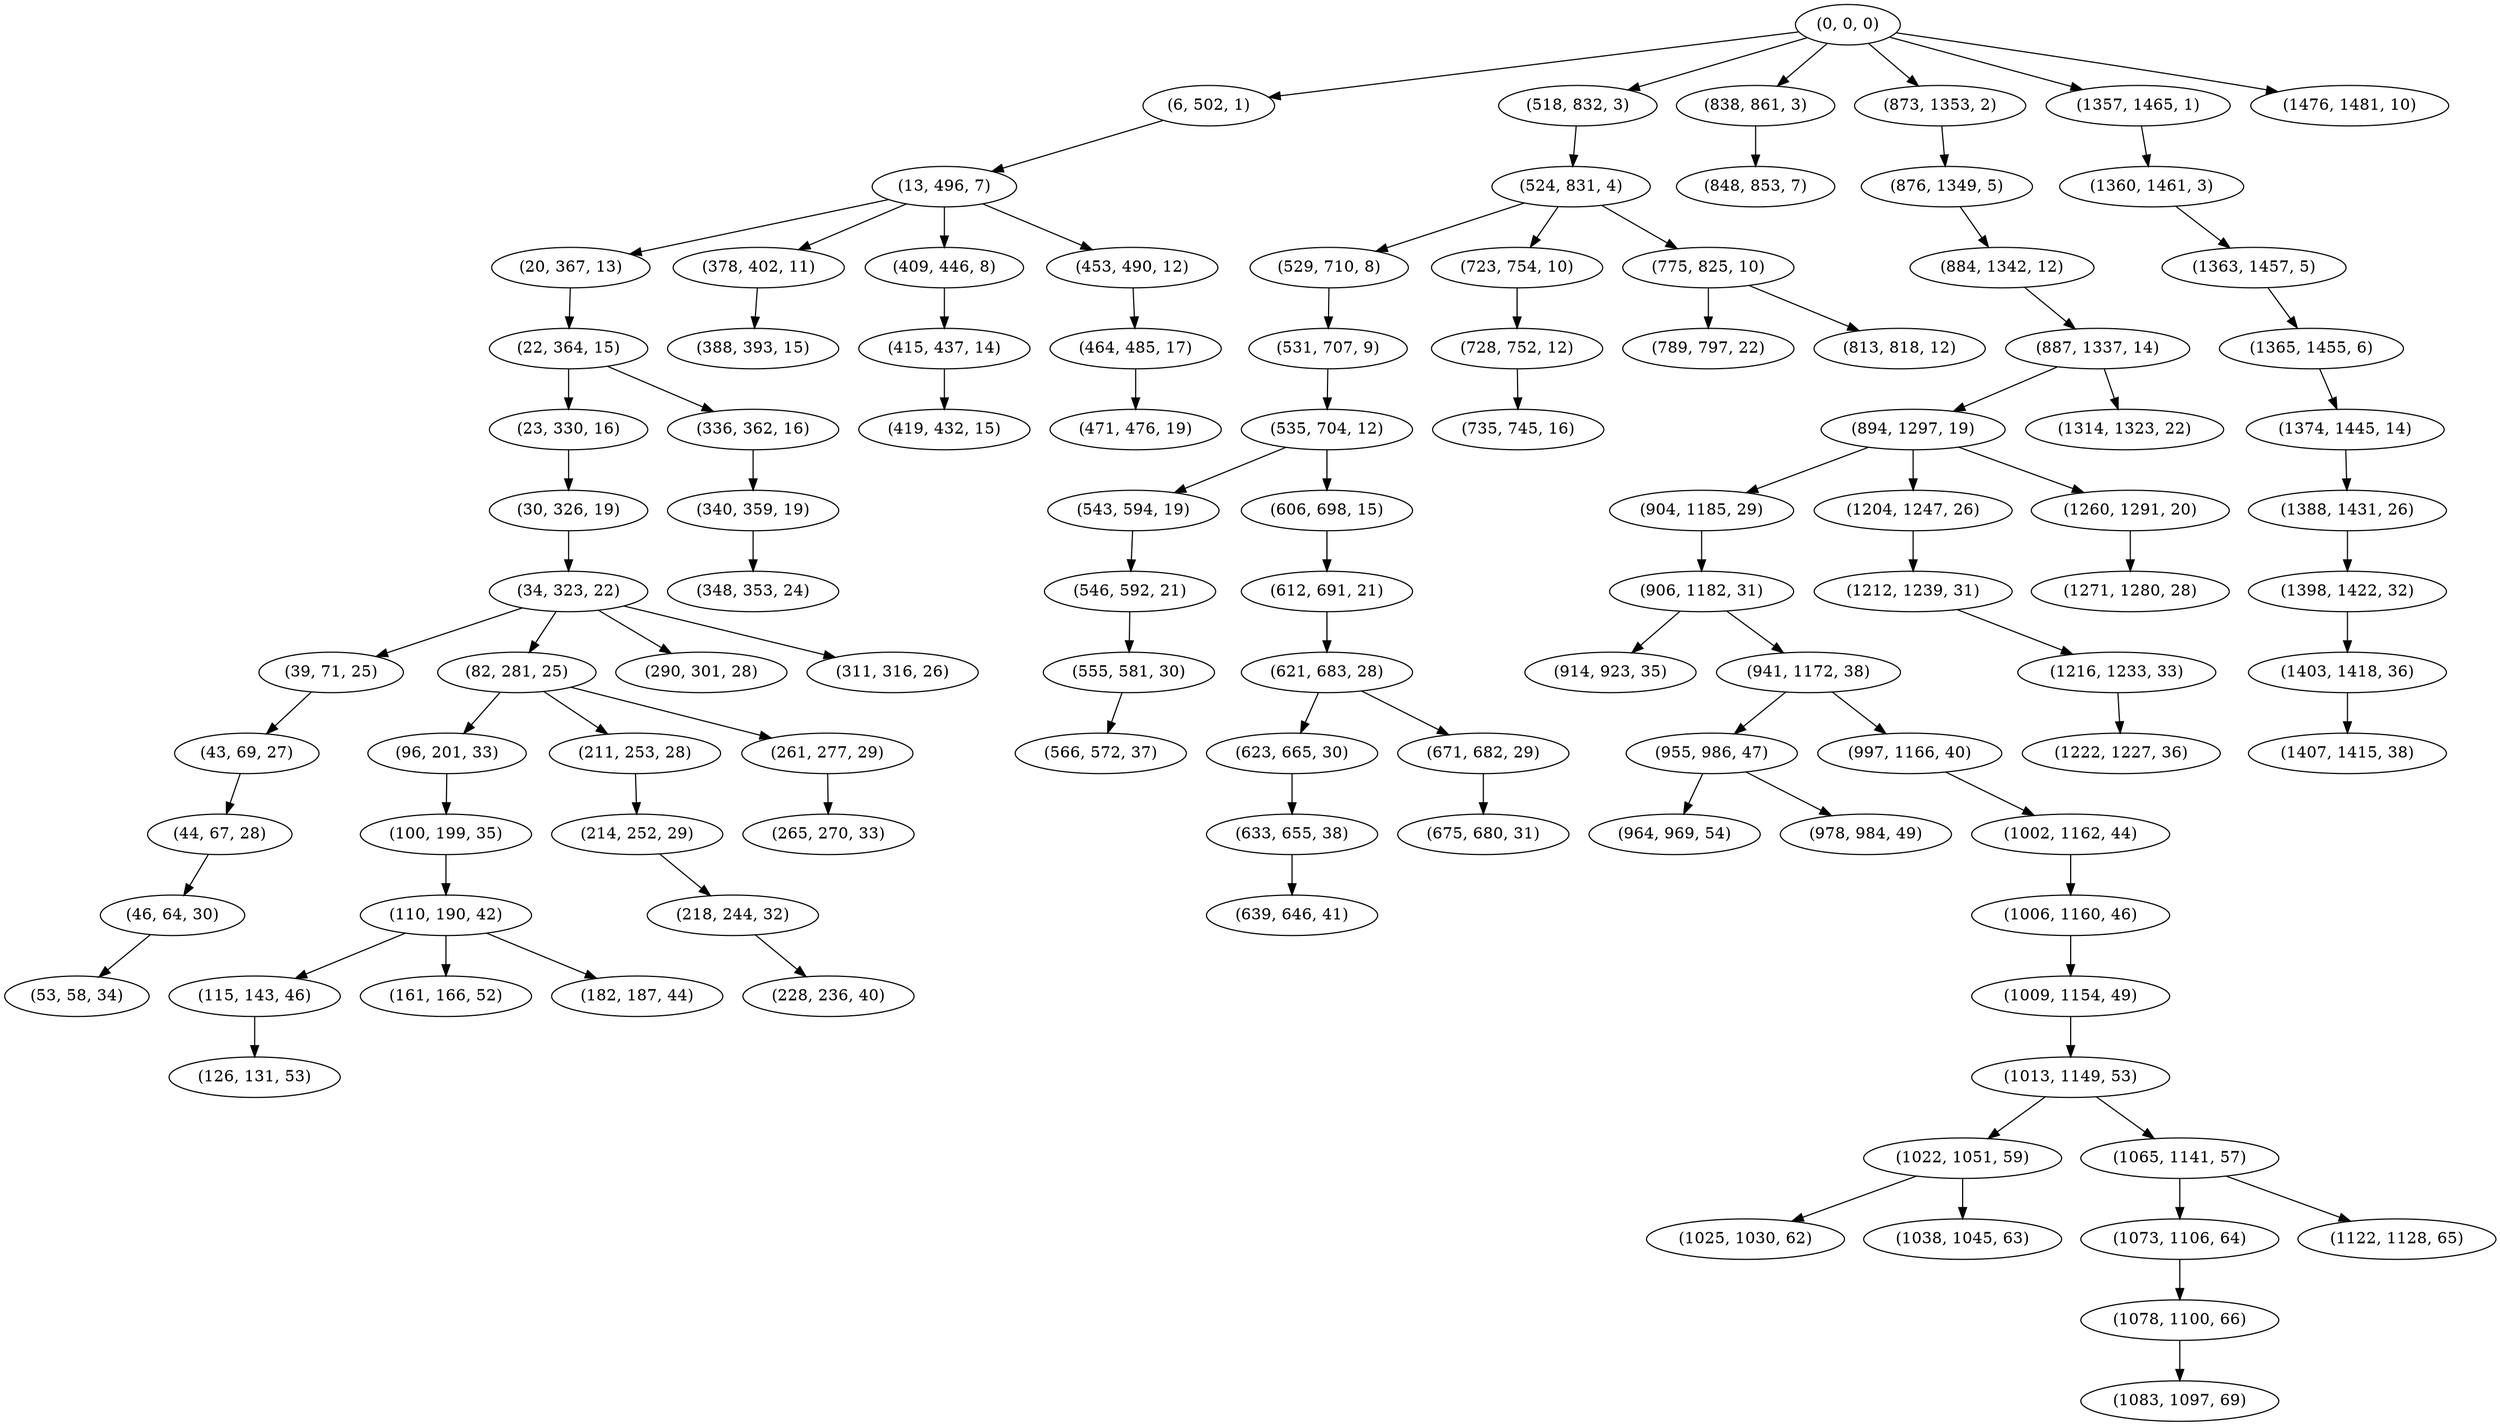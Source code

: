 digraph tree {
    "(0, 0, 0)";
    "(6, 502, 1)";
    "(13, 496, 7)";
    "(20, 367, 13)";
    "(22, 364, 15)";
    "(23, 330, 16)";
    "(30, 326, 19)";
    "(34, 323, 22)";
    "(39, 71, 25)";
    "(43, 69, 27)";
    "(44, 67, 28)";
    "(46, 64, 30)";
    "(53, 58, 34)";
    "(82, 281, 25)";
    "(96, 201, 33)";
    "(100, 199, 35)";
    "(110, 190, 42)";
    "(115, 143, 46)";
    "(126, 131, 53)";
    "(161, 166, 52)";
    "(182, 187, 44)";
    "(211, 253, 28)";
    "(214, 252, 29)";
    "(218, 244, 32)";
    "(228, 236, 40)";
    "(261, 277, 29)";
    "(265, 270, 33)";
    "(290, 301, 28)";
    "(311, 316, 26)";
    "(336, 362, 16)";
    "(340, 359, 19)";
    "(348, 353, 24)";
    "(378, 402, 11)";
    "(388, 393, 15)";
    "(409, 446, 8)";
    "(415, 437, 14)";
    "(419, 432, 15)";
    "(453, 490, 12)";
    "(464, 485, 17)";
    "(471, 476, 19)";
    "(518, 832, 3)";
    "(524, 831, 4)";
    "(529, 710, 8)";
    "(531, 707, 9)";
    "(535, 704, 12)";
    "(543, 594, 19)";
    "(546, 592, 21)";
    "(555, 581, 30)";
    "(566, 572, 37)";
    "(606, 698, 15)";
    "(612, 691, 21)";
    "(621, 683, 28)";
    "(623, 665, 30)";
    "(633, 655, 38)";
    "(639, 646, 41)";
    "(671, 682, 29)";
    "(675, 680, 31)";
    "(723, 754, 10)";
    "(728, 752, 12)";
    "(735, 745, 16)";
    "(775, 825, 10)";
    "(789, 797, 22)";
    "(813, 818, 12)";
    "(838, 861, 3)";
    "(848, 853, 7)";
    "(873, 1353, 2)";
    "(876, 1349, 5)";
    "(884, 1342, 12)";
    "(887, 1337, 14)";
    "(894, 1297, 19)";
    "(904, 1185, 29)";
    "(906, 1182, 31)";
    "(914, 923, 35)";
    "(941, 1172, 38)";
    "(955, 986, 47)";
    "(964, 969, 54)";
    "(978, 984, 49)";
    "(997, 1166, 40)";
    "(1002, 1162, 44)";
    "(1006, 1160, 46)";
    "(1009, 1154, 49)";
    "(1013, 1149, 53)";
    "(1022, 1051, 59)";
    "(1025, 1030, 62)";
    "(1038, 1045, 63)";
    "(1065, 1141, 57)";
    "(1073, 1106, 64)";
    "(1078, 1100, 66)";
    "(1083, 1097, 69)";
    "(1122, 1128, 65)";
    "(1204, 1247, 26)";
    "(1212, 1239, 31)";
    "(1216, 1233, 33)";
    "(1222, 1227, 36)";
    "(1260, 1291, 20)";
    "(1271, 1280, 28)";
    "(1314, 1323, 22)";
    "(1357, 1465, 1)";
    "(1360, 1461, 3)";
    "(1363, 1457, 5)";
    "(1365, 1455, 6)";
    "(1374, 1445, 14)";
    "(1388, 1431, 26)";
    "(1398, 1422, 32)";
    "(1403, 1418, 36)";
    "(1407, 1415, 38)";
    "(1476, 1481, 10)";
    "(0, 0, 0)" -> "(6, 502, 1)";
    "(0, 0, 0)" -> "(518, 832, 3)";
    "(0, 0, 0)" -> "(838, 861, 3)";
    "(0, 0, 0)" -> "(873, 1353, 2)";
    "(0, 0, 0)" -> "(1357, 1465, 1)";
    "(0, 0, 0)" -> "(1476, 1481, 10)";
    "(6, 502, 1)" -> "(13, 496, 7)";
    "(13, 496, 7)" -> "(20, 367, 13)";
    "(13, 496, 7)" -> "(378, 402, 11)";
    "(13, 496, 7)" -> "(409, 446, 8)";
    "(13, 496, 7)" -> "(453, 490, 12)";
    "(20, 367, 13)" -> "(22, 364, 15)";
    "(22, 364, 15)" -> "(23, 330, 16)";
    "(22, 364, 15)" -> "(336, 362, 16)";
    "(23, 330, 16)" -> "(30, 326, 19)";
    "(30, 326, 19)" -> "(34, 323, 22)";
    "(34, 323, 22)" -> "(39, 71, 25)";
    "(34, 323, 22)" -> "(82, 281, 25)";
    "(34, 323, 22)" -> "(290, 301, 28)";
    "(34, 323, 22)" -> "(311, 316, 26)";
    "(39, 71, 25)" -> "(43, 69, 27)";
    "(43, 69, 27)" -> "(44, 67, 28)";
    "(44, 67, 28)" -> "(46, 64, 30)";
    "(46, 64, 30)" -> "(53, 58, 34)";
    "(82, 281, 25)" -> "(96, 201, 33)";
    "(82, 281, 25)" -> "(211, 253, 28)";
    "(82, 281, 25)" -> "(261, 277, 29)";
    "(96, 201, 33)" -> "(100, 199, 35)";
    "(100, 199, 35)" -> "(110, 190, 42)";
    "(110, 190, 42)" -> "(115, 143, 46)";
    "(110, 190, 42)" -> "(161, 166, 52)";
    "(110, 190, 42)" -> "(182, 187, 44)";
    "(115, 143, 46)" -> "(126, 131, 53)";
    "(211, 253, 28)" -> "(214, 252, 29)";
    "(214, 252, 29)" -> "(218, 244, 32)";
    "(218, 244, 32)" -> "(228, 236, 40)";
    "(261, 277, 29)" -> "(265, 270, 33)";
    "(336, 362, 16)" -> "(340, 359, 19)";
    "(340, 359, 19)" -> "(348, 353, 24)";
    "(378, 402, 11)" -> "(388, 393, 15)";
    "(409, 446, 8)" -> "(415, 437, 14)";
    "(415, 437, 14)" -> "(419, 432, 15)";
    "(453, 490, 12)" -> "(464, 485, 17)";
    "(464, 485, 17)" -> "(471, 476, 19)";
    "(518, 832, 3)" -> "(524, 831, 4)";
    "(524, 831, 4)" -> "(529, 710, 8)";
    "(524, 831, 4)" -> "(723, 754, 10)";
    "(524, 831, 4)" -> "(775, 825, 10)";
    "(529, 710, 8)" -> "(531, 707, 9)";
    "(531, 707, 9)" -> "(535, 704, 12)";
    "(535, 704, 12)" -> "(543, 594, 19)";
    "(535, 704, 12)" -> "(606, 698, 15)";
    "(543, 594, 19)" -> "(546, 592, 21)";
    "(546, 592, 21)" -> "(555, 581, 30)";
    "(555, 581, 30)" -> "(566, 572, 37)";
    "(606, 698, 15)" -> "(612, 691, 21)";
    "(612, 691, 21)" -> "(621, 683, 28)";
    "(621, 683, 28)" -> "(623, 665, 30)";
    "(621, 683, 28)" -> "(671, 682, 29)";
    "(623, 665, 30)" -> "(633, 655, 38)";
    "(633, 655, 38)" -> "(639, 646, 41)";
    "(671, 682, 29)" -> "(675, 680, 31)";
    "(723, 754, 10)" -> "(728, 752, 12)";
    "(728, 752, 12)" -> "(735, 745, 16)";
    "(775, 825, 10)" -> "(789, 797, 22)";
    "(775, 825, 10)" -> "(813, 818, 12)";
    "(838, 861, 3)" -> "(848, 853, 7)";
    "(873, 1353, 2)" -> "(876, 1349, 5)";
    "(876, 1349, 5)" -> "(884, 1342, 12)";
    "(884, 1342, 12)" -> "(887, 1337, 14)";
    "(887, 1337, 14)" -> "(894, 1297, 19)";
    "(887, 1337, 14)" -> "(1314, 1323, 22)";
    "(894, 1297, 19)" -> "(904, 1185, 29)";
    "(894, 1297, 19)" -> "(1204, 1247, 26)";
    "(894, 1297, 19)" -> "(1260, 1291, 20)";
    "(904, 1185, 29)" -> "(906, 1182, 31)";
    "(906, 1182, 31)" -> "(914, 923, 35)";
    "(906, 1182, 31)" -> "(941, 1172, 38)";
    "(941, 1172, 38)" -> "(955, 986, 47)";
    "(941, 1172, 38)" -> "(997, 1166, 40)";
    "(955, 986, 47)" -> "(964, 969, 54)";
    "(955, 986, 47)" -> "(978, 984, 49)";
    "(997, 1166, 40)" -> "(1002, 1162, 44)";
    "(1002, 1162, 44)" -> "(1006, 1160, 46)";
    "(1006, 1160, 46)" -> "(1009, 1154, 49)";
    "(1009, 1154, 49)" -> "(1013, 1149, 53)";
    "(1013, 1149, 53)" -> "(1022, 1051, 59)";
    "(1013, 1149, 53)" -> "(1065, 1141, 57)";
    "(1022, 1051, 59)" -> "(1025, 1030, 62)";
    "(1022, 1051, 59)" -> "(1038, 1045, 63)";
    "(1065, 1141, 57)" -> "(1073, 1106, 64)";
    "(1065, 1141, 57)" -> "(1122, 1128, 65)";
    "(1073, 1106, 64)" -> "(1078, 1100, 66)";
    "(1078, 1100, 66)" -> "(1083, 1097, 69)";
    "(1204, 1247, 26)" -> "(1212, 1239, 31)";
    "(1212, 1239, 31)" -> "(1216, 1233, 33)";
    "(1216, 1233, 33)" -> "(1222, 1227, 36)";
    "(1260, 1291, 20)" -> "(1271, 1280, 28)";
    "(1357, 1465, 1)" -> "(1360, 1461, 3)";
    "(1360, 1461, 3)" -> "(1363, 1457, 5)";
    "(1363, 1457, 5)" -> "(1365, 1455, 6)";
    "(1365, 1455, 6)" -> "(1374, 1445, 14)";
    "(1374, 1445, 14)" -> "(1388, 1431, 26)";
    "(1388, 1431, 26)" -> "(1398, 1422, 32)";
    "(1398, 1422, 32)" -> "(1403, 1418, 36)";
    "(1403, 1418, 36)" -> "(1407, 1415, 38)";
}
